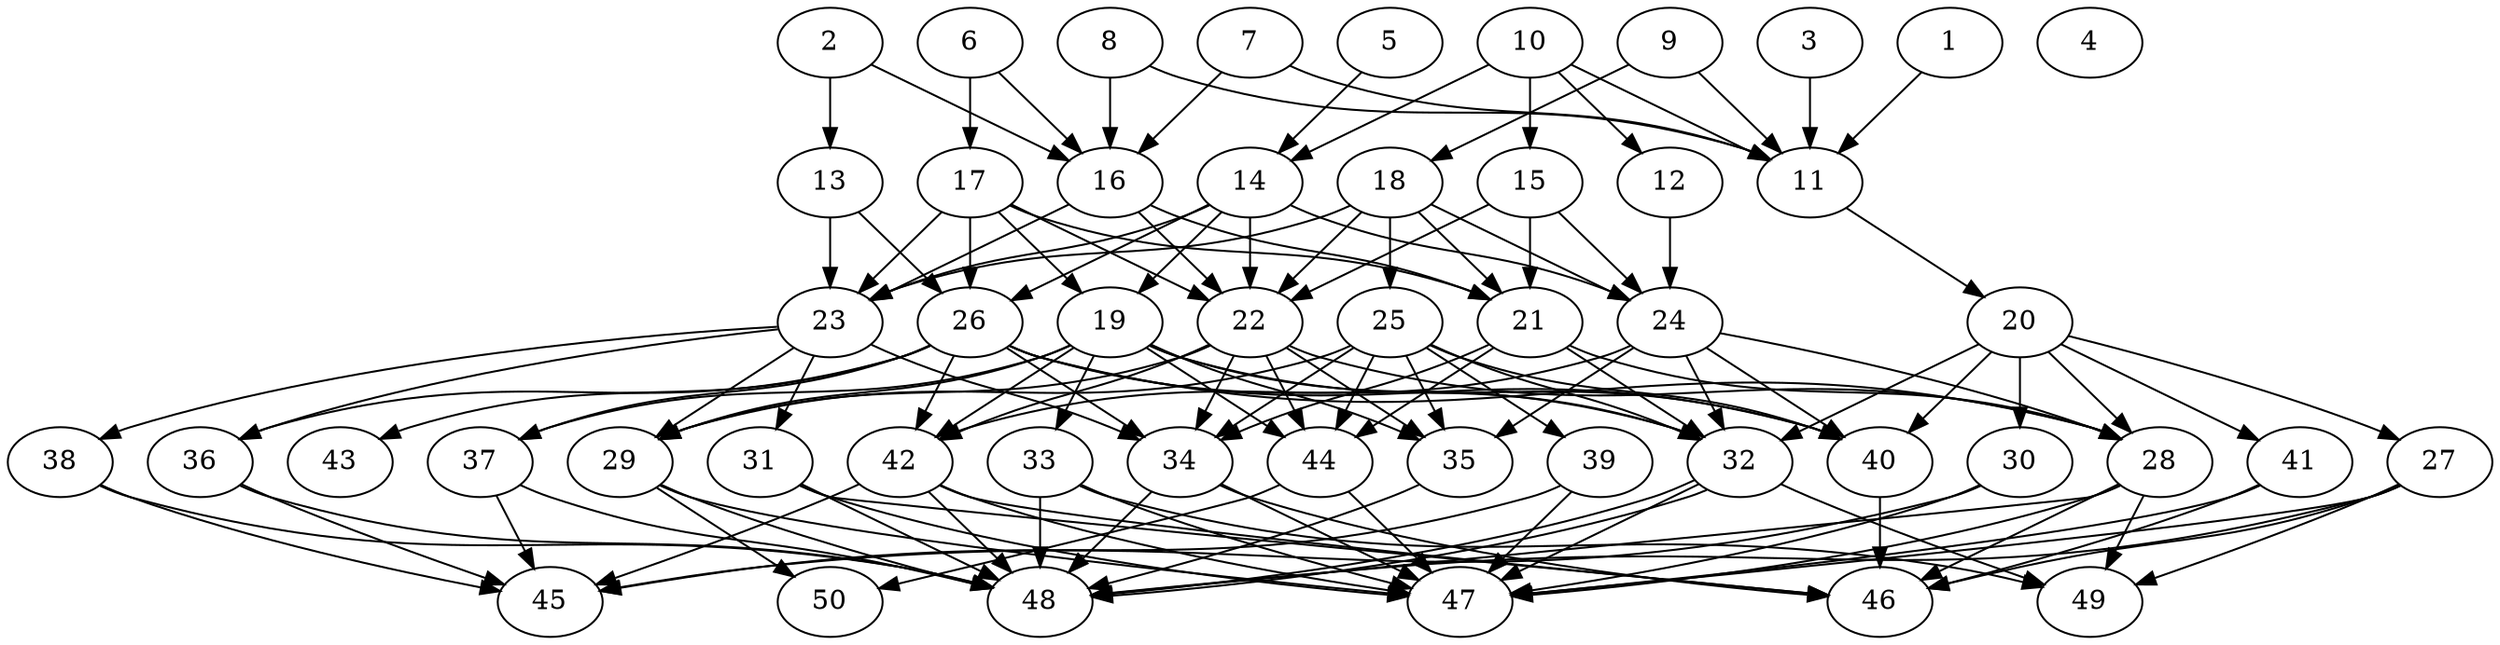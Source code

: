 // DAG automatically generated by daggen at Thu Oct  3 14:07:56 2019
// ./daggen --dot -n 50 --ccr 0.5 --fat 0.7 --regular 0.5 --density 0.7 --mindata 5242880 --maxdata 52428800 
digraph G {
  1 [size="78419968", alpha="0.04", expect_size="39209984"] 
  1 -> 11 [size ="39209984"]
  2 [size="57159680", alpha="0.07", expect_size="28579840"] 
  2 -> 13 [size ="28579840"]
  2 -> 16 [size ="28579840"]
  3 [size="76529664", alpha="0.09", expect_size="38264832"] 
  3 -> 11 [size ="38264832"]
  4 [size="98828288", alpha="0.11", expect_size="49414144"] 
  5 [size="59234304", alpha="0.12", expect_size="29617152"] 
  5 -> 14 [size ="29617152"]
  6 [size="97855488", alpha="0.13", expect_size="48927744"] 
  6 -> 16 [size ="48927744"]
  6 -> 17 [size ="48927744"]
  7 [size="44509184", alpha="0.01", expect_size="22254592"] 
  7 -> 11 [size ="22254592"]
  7 -> 16 [size ="22254592"]
  8 [size="92360704", alpha="0.07", expect_size="46180352"] 
  8 -> 11 [size ="46180352"]
  8 -> 16 [size ="46180352"]
  9 [size="26451968", alpha="0.12", expect_size="13225984"] 
  9 -> 11 [size ="13225984"]
  9 -> 18 [size ="13225984"]
  10 [size="35262464", alpha="0.06", expect_size="17631232"] 
  10 -> 11 [size ="17631232"]
  10 -> 12 [size ="17631232"]
  10 -> 14 [size ="17631232"]
  10 -> 15 [size ="17631232"]
  11 [size="27273216", alpha="0.15", expect_size="13636608"] 
  11 -> 20 [size ="13636608"]
  12 [size="47433728", alpha="0.11", expect_size="23716864"] 
  12 -> 24 [size ="23716864"]
  13 [size="82675712", alpha="0.02", expect_size="41337856"] 
  13 -> 23 [size ="41337856"]
  13 -> 26 [size ="41337856"]
  14 [size="28858368", alpha="0.11", expect_size="14429184"] 
  14 -> 19 [size ="14429184"]
  14 -> 22 [size ="14429184"]
  14 -> 23 [size ="14429184"]
  14 -> 24 [size ="14429184"]
  14 -> 26 [size ="14429184"]
  15 [size="80691200", alpha="0.13", expect_size="40345600"] 
  15 -> 21 [size ="40345600"]
  15 -> 22 [size ="40345600"]
  15 -> 24 [size ="40345600"]
  16 [size="43585536", alpha="0.12", expect_size="21792768"] 
  16 -> 21 [size ="21792768"]
  16 -> 22 [size ="21792768"]
  16 -> 23 [size ="21792768"]
  17 [size="11083776", alpha="0.16", expect_size="5541888"] 
  17 -> 19 [size ="5541888"]
  17 -> 21 [size ="5541888"]
  17 -> 22 [size ="5541888"]
  17 -> 23 [size ="5541888"]
  17 -> 26 [size ="5541888"]
  18 [size="14258176", alpha="0.14", expect_size="7129088"] 
  18 -> 21 [size ="7129088"]
  18 -> 22 [size ="7129088"]
  18 -> 23 [size ="7129088"]
  18 -> 24 [size ="7129088"]
  18 -> 25 [size ="7129088"]
  19 [size="49477632", alpha="0.03", expect_size="24738816"] 
  19 -> 29 [size ="24738816"]
  19 -> 32 [size ="24738816"]
  19 -> 33 [size ="24738816"]
  19 -> 35 [size ="24738816"]
  19 -> 37 [size ="24738816"]
  19 -> 40 [size ="24738816"]
  19 -> 42 [size ="24738816"]
  19 -> 44 [size ="24738816"]
  20 [size="104572928", alpha="0.14", expect_size="52286464"] 
  20 -> 27 [size ="52286464"]
  20 -> 28 [size ="52286464"]
  20 -> 30 [size ="52286464"]
  20 -> 32 [size ="52286464"]
  20 -> 40 [size ="52286464"]
  20 -> 41 [size ="52286464"]
  21 [size="38889472", alpha="0.18", expect_size="19444736"] 
  21 -> 28 [size ="19444736"]
  21 -> 32 [size ="19444736"]
  21 -> 34 [size ="19444736"]
  21 -> 44 [size ="19444736"]
  22 [size="13072384", alpha="0.13", expect_size="6536192"] 
  22 -> 28 [size ="6536192"]
  22 -> 29 [size ="6536192"]
  22 -> 34 [size ="6536192"]
  22 -> 35 [size ="6536192"]
  22 -> 42 [size ="6536192"]
  22 -> 44 [size ="6536192"]
  23 [size="65849344", alpha="0.01", expect_size="32924672"] 
  23 -> 29 [size ="32924672"]
  23 -> 31 [size ="32924672"]
  23 -> 34 [size ="32924672"]
  23 -> 36 [size ="32924672"]
  23 -> 38 [size ="32924672"]
  24 [size="76533760", alpha="0.08", expect_size="38266880"] 
  24 -> 28 [size ="38266880"]
  24 -> 32 [size ="38266880"]
  24 -> 35 [size ="38266880"]
  24 -> 40 [size ="38266880"]
  24 -> 42 [size ="38266880"]
  25 [size="35633152", alpha="0.06", expect_size="17816576"] 
  25 -> 29 [size ="17816576"]
  25 -> 32 [size ="17816576"]
  25 -> 34 [size ="17816576"]
  25 -> 35 [size ="17816576"]
  25 -> 39 [size ="17816576"]
  25 -> 40 [size ="17816576"]
  25 -> 44 [size ="17816576"]
  26 [size="95533056", alpha="0.02", expect_size="47766528"] 
  26 -> 28 [size ="47766528"]
  26 -> 32 [size ="47766528"]
  26 -> 34 [size ="47766528"]
  26 -> 36 [size ="47766528"]
  26 -> 37 [size ="47766528"]
  26 -> 40 [size ="47766528"]
  26 -> 42 [size ="47766528"]
  26 -> 43 [size ="47766528"]
  27 [size="57409536", alpha="0.05", expect_size="28704768"] 
  27 -> 46 [size ="28704768"]
  27 -> 47 [size ="28704768"]
  27 -> 48 [size ="28704768"]
  27 -> 49 [size ="28704768"]
  28 [size="37179392", alpha="0.06", expect_size="18589696"] 
  28 -> 46 [size ="18589696"]
  28 -> 47 [size ="18589696"]
  28 -> 48 [size ="18589696"]
  28 -> 49 [size ="18589696"]
  29 [size="104521728", alpha="0.10", expect_size="52260864"] 
  29 -> 47 [size ="52260864"]
  29 -> 48 [size ="52260864"]
  29 -> 50 [size ="52260864"]
  30 [size="25591808", alpha="0.19", expect_size="12795904"] 
  30 -> 45 [size ="12795904"]
  30 -> 47 [size ="12795904"]
  31 [size="89300992", alpha="0.12", expect_size="44650496"] 
  31 -> 46 [size ="44650496"]
  31 -> 47 [size ="44650496"]
  31 -> 48 [size ="44650496"]
  32 [size="80467968", alpha="0.13", expect_size="40233984"] 
  32 -> 47 [size ="40233984"]
  32 -> 48 [size ="40233984"]
  32 -> 48 [size ="40233984"]
  32 -> 49 [size ="40233984"]
  33 [size="45770752", alpha="0.09", expect_size="22885376"] 
  33 -> 47 [size ="22885376"]
  33 -> 48 [size ="22885376"]
  33 -> 49 [size ="22885376"]
  34 [size="51251200", alpha="0.09", expect_size="25625600"] 
  34 -> 46 [size ="25625600"]
  34 -> 47 [size ="25625600"]
  34 -> 48 [size ="25625600"]
  35 [size="90884096", alpha="0.03", expect_size="45442048"] 
  35 -> 48 [size ="45442048"]
  36 [size="24672256", alpha="0.05", expect_size="12336128"] 
  36 -> 45 [size ="12336128"]
  36 -> 48 [size ="12336128"]
  37 [size="34359296", alpha="0.07", expect_size="17179648"] 
  37 -> 45 [size ="17179648"]
  37 -> 48 [size ="17179648"]
  38 [size="59598848", alpha="0.10", expect_size="29799424"] 
  38 -> 45 [size ="29799424"]
  38 -> 48 [size ="29799424"]
  39 [size="87894016", alpha="0.01", expect_size="43947008"] 
  39 -> 45 [size ="43947008"]
  39 -> 47 [size ="43947008"]
  40 [size="40843264", alpha="0.12", expect_size="20421632"] 
  40 -> 46 [size ="20421632"]
  41 [size="37593088", alpha="0.08", expect_size="18796544"] 
  41 -> 46 [size ="18796544"]
  41 -> 47 [size ="18796544"]
  42 [size="94932992", alpha="0.06", expect_size="47466496"] 
  42 -> 45 [size ="47466496"]
  42 -> 46 [size ="47466496"]
  42 -> 47 [size ="47466496"]
  42 -> 48 [size ="47466496"]
  43 [size="61069312", alpha="0.15", expect_size="30534656"] 
  44 [size="102561792", alpha="0.18", expect_size="51280896"] 
  44 -> 47 [size ="51280896"]
  44 -> 50 [size ="51280896"]
  45 [size="49043456", alpha="0.07", expect_size="24521728"] 
  46 [size="65091584", alpha="0.13", expect_size="32545792"] 
  47 [size="89432064", alpha="0.10", expect_size="44716032"] 
  48 [size="28295168", alpha="0.12", expect_size="14147584"] 
  49 [size="74196992", alpha="0.14", expect_size="37098496"] 
  50 [size="77385728", alpha="0.19", expect_size="38692864"] 
}

